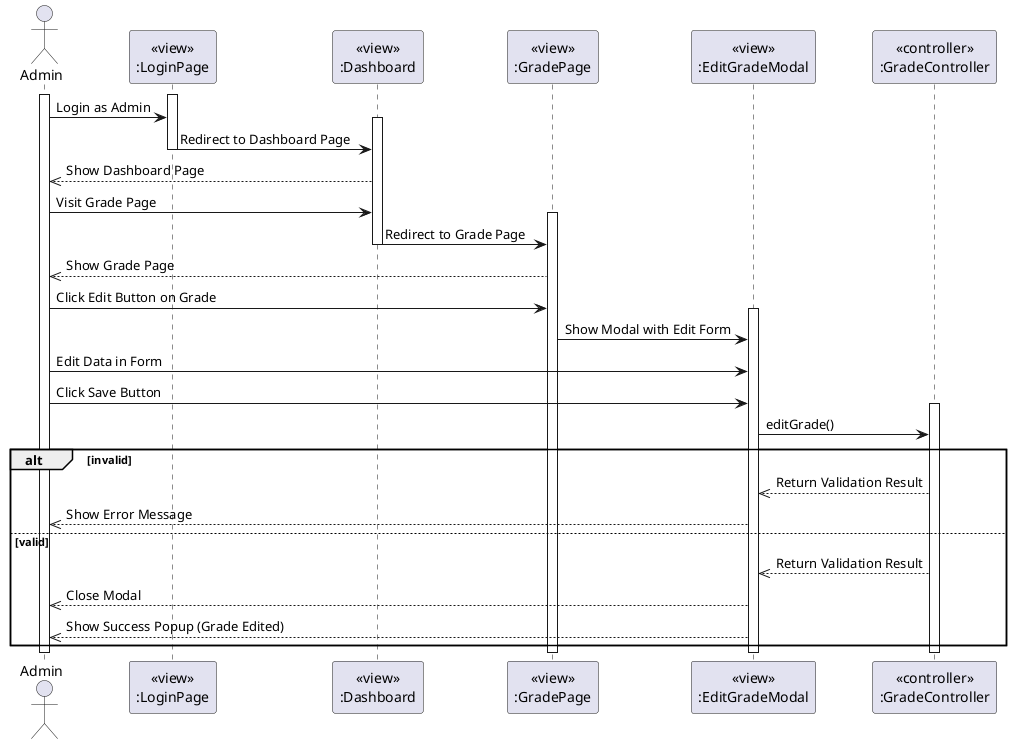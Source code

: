 @startuml EditGrade
actor Admin
participant LoginPageView [
  <<view>>
  :LoginPage
]

participant DashboardView [
  <<view>>
  :Dashboard
]

participant GradeView [
  <<view>>
  :GradePage
]

participant EditGradeModalView [
  <<view>>
  :EditGradeModal
]

participant GradeController [
  <<controller>>
  :GradeController
]

activate Admin
activate LoginPageView
Admin -> LoginPageView: Login as Admin
activate DashboardView
LoginPageView -> DashboardView: Redirect to Dashboard Page
deactivate LoginPageView

DashboardView -->> Admin: Show Dashboard Page

Admin -> DashboardView: Visit Grade Page
activate GradeView
DashboardView -> GradeView: Redirect to Grade Page
deactivate DashboardView

GradeView -->> Admin: Show Grade Page

Admin -> GradeView: Click Edit Button on Grade

activate EditGradeModalView
GradeView -> EditGradeModalView: Show Modal with Edit Form

Admin -> EditGradeModalView: Edit Data in Form
Admin -> EditGradeModalView: Click Save Button

activate GradeController
EditGradeModalView -> GradeController: editGrade()
alt invalid
    GradeController -->> EditGradeModalView: Return Validation Result
    EditGradeModalView -->> Admin: Show Error Message
else valid
    GradeController -->> EditGradeModalView: Return Validation Result
    EditGradeModalView -->> Admin: Close Modal
    EditGradeModalView -->> Admin: Show Success Popup (Grade Edited)
end

deactivate GradeController

deactivate Admin
deactivate GradeView
deactivate EditGradeModalView
@enduml
